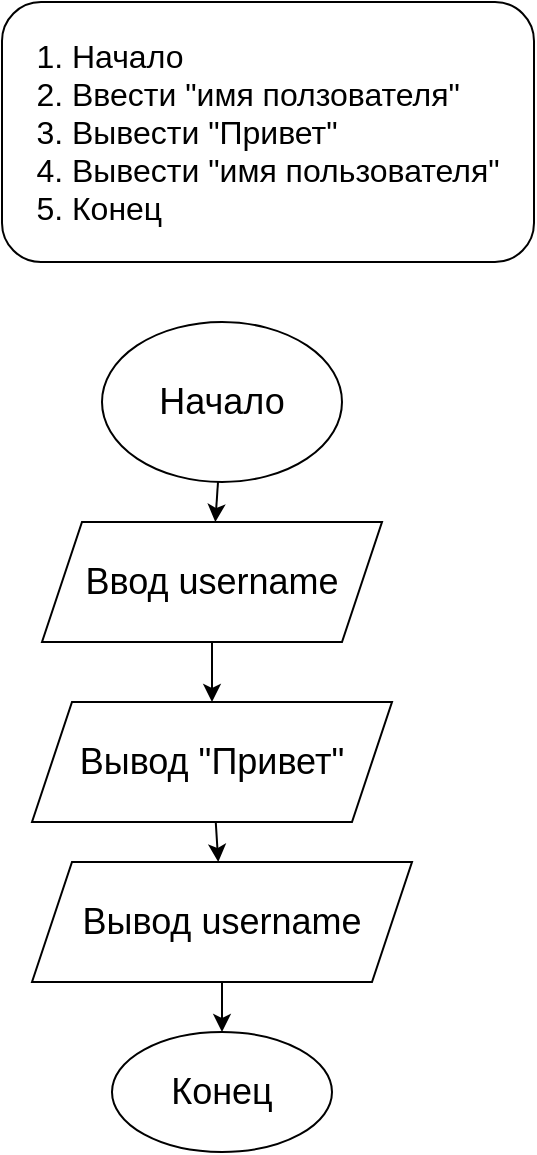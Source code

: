 <mxfile>
    <diagram id="RYUH3BL79SfzFhnipHFK" name="Страница 1">
        <mxGraphModel dx="1084" dy="501" grid="1" gridSize="10" guides="1" tooltips="1" connect="1" arrows="1" fold="1" page="1" pageScale="1" pageWidth="827" pageHeight="1169" math="0" shadow="0">
            <root>
                <mxCell id="0"/>
                <mxCell id="1" parent="0"/>
                <mxCell id="2" value="&lt;div style=&quot;text-align: justify&quot;&gt;&lt;span style=&quot;font-size: medium&quot;&gt;1. Начало&lt;/span&gt;&lt;/div&gt;&lt;font size=&quot;3&quot;&gt;&lt;div style=&quot;text-align: justify&quot;&gt;2. Ввести &quot;имя ползователя&quot;&lt;/div&gt;&lt;div style=&quot;text-align: justify&quot;&gt;3. Вывести &quot;Привет&quot;&lt;/div&gt;&lt;div style=&quot;text-align: justify&quot;&gt;4. Вывести &quot;имя пользователя&quot;&lt;/div&gt;&lt;div style=&quot;text-align: justify&quot;&gt;5. Конец&lt;/div&gt;&lt;/font&gt;" style="rounded=1;whiteSpace=wrap;html=1;" vertex="1" parent="1">
                    <mxGeometry x="300" y="40" width="266" height="130" as="geometry"/>
                </mxCell>
                <mxCell id="5" value="" style="edgeStyle=none;html=1;fontSize=18;" edge="1" parent="1" source="3" target="4">
                    <mxGeometry relative="1" as="geometry"/>
                </mxCell>
                <mxCell id="3" value="Начало" style="ellipse;whiteSpace=wrap;html=1;fontSize=18;" vertex="1" parent="1">
                    <mxGeometry x="350" y="200" width="120" height="80" as="geometry"/>
                </mxCell>
                <mxCell id="7" value="" style="edgeStyle=none;html=1;fontSize=18;" edge="1" parent="1" source="4" target="6">
                    <mxGeometry relative="1" as="geometry"/>
                </mxCell>
                <mxCell id="4" value="Ввод username" style="shape=parallelogram;perimeter=parallelogramPerimeter;whiteSpace=wrap;html=1;fixedSize=1;fontSize=18;" vertex="1" parent="1">
                    <mxGeometry x="320" y="300" width="170" height="60" as="geometry"/>
                </mxCell>
                <mxCell id="9" value="" style="edgeStyle=none;html=1;fontSize=18;" edge="1" parent="1" source="6" target="8">
                    <mxGeometry relative="1" as="geometry"/>
                </mxCell>
                <mxCell id="6" value="Вывод &quot;Привет&quot;" style="shape=parallelogram;perimeter=parallelogramPerimeter;whiteSpace=wrap;html=1;fixedSize=1;fontSize=18;" vertex="1" parent="1">
                    <mxGeometry x="315" y="390" width="180" height="60" as="geometry"/>
                </mxCell>
                <mxCell id="11" value="" style="edgeStyle=none;html=1;fontSize=18;" edge="1" parent="1" source="8" target="10">
                    <mxGeometry relative="1" as="geometry"/>
                </mxCell>
                <mxCell id="12" style="edgeStyle=none;html=1;fontSize=18;" edge="1" parent="1" source="8">
                    <mxGeometry relative="1" as="geometry">
                        <mxPoint x="480" y="490" as="targetPoint"/>
                    </mxGeometry>
                </mxCell>
                <mxCell id="8" value="Вывод username" style="shape=parallelogram;perimeter=parallelogramPerimeter;whiteSpace=wrap;html=1;fixedSize=1;fontSize=18;" vertex="1" parent="1">
                    <mxGeometry x="315" y="470" width="190" height="60" as="geometry"/>
                </mxCell>
                <mxCell id="10" value="Конец" style="ellipse;whiteSpace=wrap;html=1;fontSize=18;" vertex="1" parent="1">
                    <mxGeometry x="355" y="555" width="110" height="60" as="geometry"/>
                </mxCell>
            </root>
        </mxGraphModel>
    </diagram>
</mxfile>